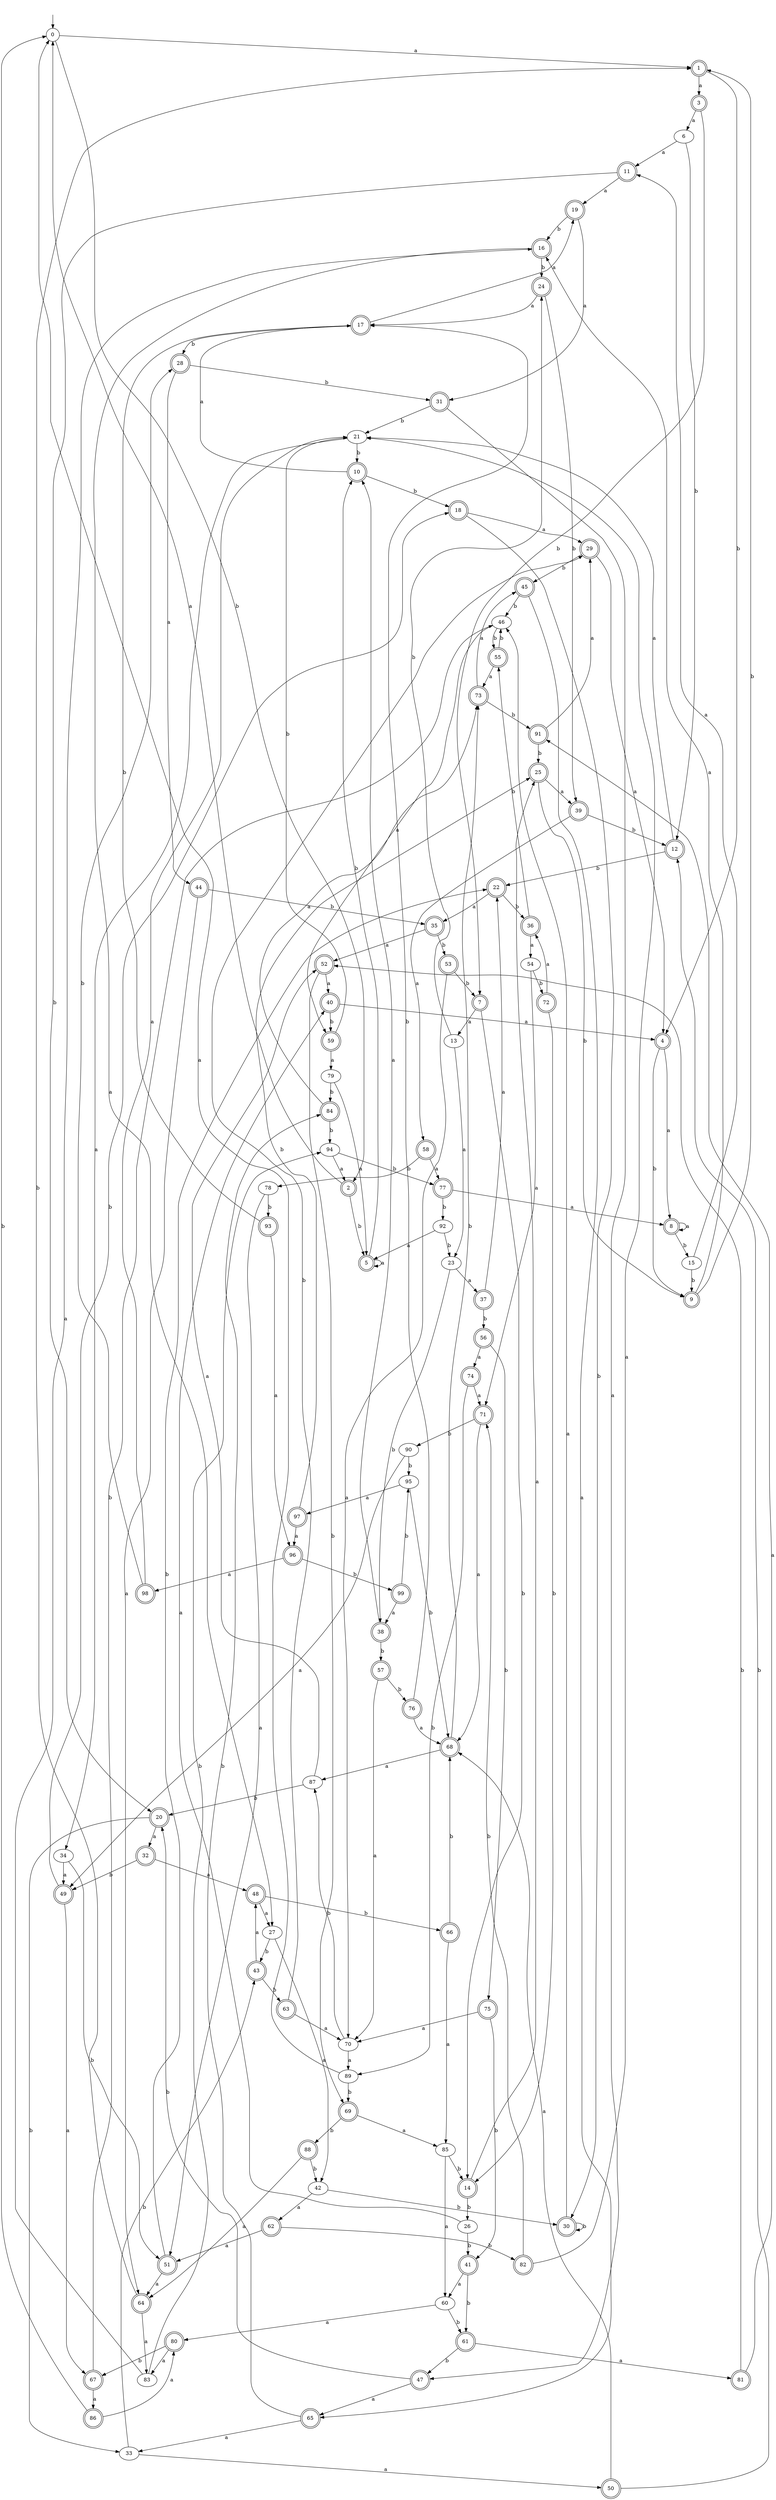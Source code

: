 digraph RandomDFA {
  __start0 [label="", shape=none];
  __start0 -> 0 [label=""];
  0 [shape=circle]
  0 -> 1 [label="a"]
  0 -> 2 [label="b"]
  1 [shape=doublecircle]
  1 -> 3 [label="a"]
  1 -> 4 [label="b"]
  2 [shape=doublecircle]
  2 -> 0 [label="a"]
  2 -> 5 [label="b"]
  3 [shape=doublecircle]
  3 -> 6 [label="a"]
  3 -> 7 [label="b"]
  4 [shape=doublecircle]
  4 -> 8 [label="a"]
  4 -> 9 [label="b"]
  5 [shape=doublecircle]
  5 -> 5 [label="a"]
  5 -> 10 [label="b"]
  6
  6 -> 11 [label="a"]
  6 -> 12 [label="b"]
  7 [shape=doublecircle]
  7 -> 13 [label="a"]
  7 -> 14 [label="b"]
  8 [shape=doublecircle]
  8 -> 8 [label="a"]
  8 -> 15 [label="b"]
  9 [shape=doublecircle]
  9 -> 16 [label="a"]
  9 -> 1 [label="b"]
  10 [shape=doublecircle]
  10 -> 17 [label="a"]
  10 -> 18 [label="b"]
  11 [shape=doublecircle]
  11 -> 19 [label="a"]
  11 -> 20 [label="b"]
  12 [shape=doublecircle]
  12 -> 21 [label="a"]
  12 -> 22 [label="b"]
  13
  13 -> 23 [label="a"]
  13 -> 24 [label="b"]
  14 [shape=doublecircle]
  14 -> 25 [label="a"]
  14 -> 26 [label="b"]
  15
  15 -> 11 [label="a"]
  15 -> 9 [label="b"]
  16 [shape=doublecircle]
  16 -> 27 [label="a"]
  16 -> 24 [label="b"]
  17 [shape=doublecircle]
  17 -> 19 [label="a"]
  17 -> 28 [label="b"]
  18 [shape=doublecircle]
  18 -> 29 [label="a"]
  18 -> 30 [label="b"]
  19 [shape=doublecircle]
  19 -> 31 [label="a"]
  19 -> 16 [label="b"]
  20 [shape=doublecircle]
  20 -> 32 [label="a"]
  20 -> 33 [label="b"]
  21
  21 -> 34 [label="a"]
  21 -> 10 [label="b"]
  22 [shape=doublecircle]
  22 -> 35 [label="a"]
  22 -> 36 [label="b"]
  23
  23 -> 37 [label="a"]
  23 -> 38 [label="b"]
  24 [shape=doublecircle]
  24 -> 17 [label="a"]
  24 -> 39 [label="b"]
  25 [shape=doublecircle]
  25 -> 39 [label="a"]
  25 -> 9 [label="b"]
  26
  26 -> 40 [label="a"]
  26 -> 41 [label="b"]
  27
  27 -> 42 [label="a"]
  27 -> 43 [label="b"]
  28 [shape=doublecircle]
  28 -> 44 [label="a"]
  28 -> 31 [label="b"]
  29 [shape=doublecircle]
  29 -> 4 [label="a"]
  29 -> 45 [label="b"]
  30 [shape=doublecircle]
  30 -> 46 [label="a"]
  30 -> 30 [label="b"]
  31 [shape=doublecircle]
  31 -> 47 [label="a"]
  31 -> 21 [label="b"]
  32 [shape=doublecircle]
  32 -> 48 [label="a"]
  32 -> 49 [label="b"]
  33
  33 -> 50 [label="a"]
  33 -> 43 [label="b"]
  34
  34 -> 49 [label="a"]
  34 -> 51 [label="b"]
  35 [shape=doublecircle]
  35 -> 52 [label="a"]
  35 -> 53 [label="b"]
  36 [shape=doublecircle]
  36 -> 54 [label="a"]
  36 -> 55 [label="b"]
  37 [shape=doublecircle]
  37 -> 22 [label="a"]
  37 -> 56 [label="b"]
  38 [shape=doublecircle]
  38 -> 10 [label="a"]
  38 -> 57 [label="b"]
  39 [shape=doublecircle]
  39 -> 58 [label="a"]
  39 -> 12 [label="b"]
  40 [shape=doublecircle]
  40 -> 4 [label="a"]
  40 -> 59 [label="b"]
  41 [shape=doublecircle]
  41 -> 60 [label="a"]
  41 -> 61 [label="b"]
  42
  42 -> 62 [label="a"]
  42 -> 30 [label="b"]
  43 [shape=doublecircle]
  43 -> 48 [label="a"]
  43 -> 63 [label="b"]
  44 [shape=doublecircle]
  44 -> 64 [label="a"]
  44 -> 35 [label="b"]
  45 [shape=doublecircle]
  45 -> 65 [label="a"]
  45 -> 46 [label="b"]
  46
  46 -> 59 [label="a"]
  46 -> 55 [label="b"]
  47 [shape=doublecircle]
  47 -> 65 [label="a"]
  47 -> 20 [label="b"]
  48 [shape=doublecircle]
  48 -> 27 [label="a"]
  48 -> 66 [label="b"]
  49 [shape=doublecircle]
  49 -> 67 [label="a"]
  49 -> 18 [label="b"]
  50 [shape=doublecircle]
  50 -> 68 [label="a"]
  50 -> 12 [label="b"]
  51 [shape=doublecircle]
  51 -> 64 [label="a"]
  51 -> 22 [label="b"]
  52 [shape=doublecircle]
  52 -> 40 [label="a"]
  52 -> 69 [label="b"]
  53 [shape=doublecircle]
  53 -> 70 [label="a"]
  53 -> 7 [label="b"]
  54
  54 -> 71 [label="a"]
  54 -> 72 [label="b"]
  55 [shape=doublecircle]
  55 -> 73 [label="a"]
  55 -> 46 [label="b"]
  56 [shape=doublecircle]
  56 -> 74 [label="a"]
  56 -> 75 [label="b"]
  57 [shape=doublecircle]
  57 -> 70 [label="a"]
  57 -> 76 [label="b"]
  58 [shape=doublecircle]
  58 -> 77 [label="a"]
  58 -> 78 [label="b"]
  59 [shape=doublecircle]
  59 -> 79 [label="a"]
  59 -> 21 [label="b"]
  60
  60 -> 80 [label="a"]
  60 -> 61 [label="b"]
  61 [shape=doublecircle]
  61 -> 81 [label="a"]
  61 -> 47 [label="b"]
  62 [shape=doublecircle]
  62 -> 51 [label="a"]
  62 -> 82 [label="b"]
  63 [shape=doublecircle]
  63 -> 70 [label="a"]
  63 -> 29 [label="b"]
  64 [shape=doublecircle]
  64 -> 83 [label="a"]
  64 -> 1 [label="b"]
  65 [shape=doublecircle]
  65 -> 33 [label="a"]
  65 -> 84 [label="b"]
  66 [shape=doublecircle]
  66 -> 85 [label="a"]
  66 -> 68 [label="b"]
  67 [shape=doublecircle]
  67 -> 86 [label="a"]
  67 -> 46 [label="b"]
  68 [shape=doublecircle]
  68 -> 87 [label="a"]
  68 -> 73 [label="b"]
  69 [shape=doublecircle]
  69 -> 85 [label="a"]
  69 -> 88 [label="b"]
  70
  70 -> 89 [label="a"]
  70 -> 87 [label="b"]
  71 [shape=doublecircle]
  71 -> 68 [label="a"]
  71 -> 90 [label="b"]
  72 [shape=doublecircle]
  72 -> 36 [label="a"]
  72 -> 14 [label="b"]
  73 [shape=doublecircle]
  73 -> 45 [label="a"]
  73 -> 91 [label="b"]
  74 [shape=doublecircle]
  74 -> 71 [label="a"]
  74 -> 89 [label="b"]
  75 [shape=doublecircle]
  75 -> 70 [label="a"]
  75 -> 41 [label="b"]
  76 [shape=doublecircle]
  76 -> 68 [label="a"]
  76 -> 17 [label="b"]
  77 [shape=doublecircle]
  77 -> 8 [label="a"]
  77 -> 92 [label="b"]
  78
  78 -> 51 [label="a"]
  78 -> 93 [label="b"]
  79
  79 -> 5 [label="a"]
  79 -> 84 [label="b"]
  80 [shape=doublecircle]
  80 -> 83 [label="a"]
  80 -> 67 [label="b"]
  81 [shape=doublecircle]
  81 -> 91 [label="a"]
  81 -> 52 [label="b"]
  82 [shape=doublecircle]
  82 -> 21 [label="a"]
  82 -> 71 [label="b"]
  83
  83 -> 16 [label="a"]
  83 -> 94 [label="b"]
  84 [shape=doublecircle]
  84 -> 73 [label="a"]
  84 -> 94 [label="b"]
  85
  85 -> 60 [label="a"]
  85 -> 14 [label="b"]
  86 [shape=doublecircle]
  86 -> 80 [label="a"]
  86 -> 0 [label="b"]
  87
  87 -> 52 [label="a"]
  87 -> 20 [label="b"]
  88 [shape=doublecircle]
  88 -> 64 [label="a"]
  88 -> 42 [label="b"]
  89
  89 -> 0 [label="a"]
  89 -> 69 [label="b"]
  90
  90 -> 49 [label="a"]
  90 -> 95 [label="b"]
  91 [shape=doublecircle]
  91 -> 29 [label="a"]
  91 -> 25 [label="b"]
  92
  92 -> 5 [label="a"]
  92 -> 23 [label="b"]
  93 [shape=doublecircle]
  93 -> 96 [label="a"]
  93 -> 17 [label="b"]
  94
  94 -> 2 [label="a"]
  94 -> 77 [label="b"]
  95
  95 -> 97 [label="a"]
  95 -> 68 [label="b"]
  96 [shape=doublecircle]
  96 -> 98 [label="a"]
  96 -> 99 [label="b"]
  97 [shape=doublecircle]
  97 -> 96 [label="a"]
  97 -> 25 [label="b"]
  98 [shape=doublecircle]
  98 -> 21 [label="a"]
  98 -> 28 [label="b"]
  99 [shape=doublecircle]
  99 -> 38 [label="a"]
  99 -> 95 [label="b"]
}
